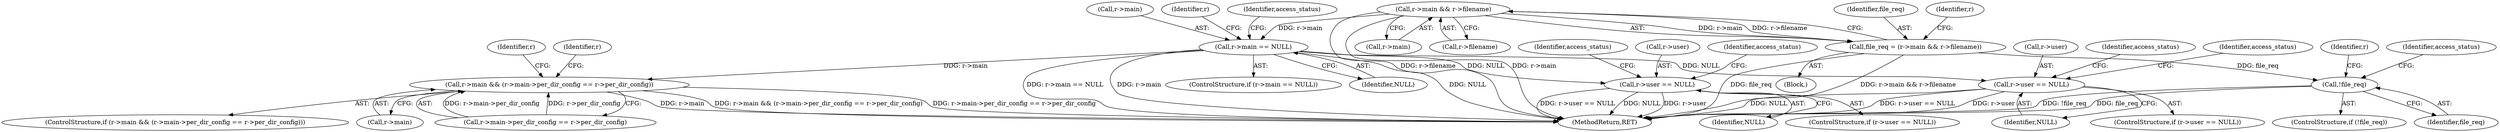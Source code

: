 digraph "0_httpd_cd2b7a26c776b0754fb98426a67804fd48118708@API" {
"1000119" [label="(Call,r->main && r->filename)"];
"1000117" [label="(Call,file_req = (r->main && r->filename))"];
"1000193" [label="(Call,!file_req)"];
"1000315" [label="(Call,r->main == NULL)"];
"1000364" [label="(Call,r->main && (r->main->per_dir_config == r->per_dir_config))"];
"1000462" [label="(Call,r->user == NULL)"];
"1000554" [label="(Call,r->user == NULL)"];
"1000123" [label="(Call,r->filename)"];
"1000469" [label="(Identifier,access_status)"];
"1000554" [label="(Call,r->user == NULL)"];
"1000192" [label="(ControlStructure,if (!file_req))"];
"1000332" [label="(Identifier,r)"];
"1000555" [label="(Call,r->user)"];
"1000561" [label="(Identifier,access_status)"];
"1000193" [label="(Call,!file_req)"];
"1000617" [label="(MethodReturn,RET)"];
"1000115" [label="(Block,)"];
"1000119" [label="(Call,r->main && r->filename)"];
"1000462" [label="(Call,r->user == NULL)"];
"1000400" [label="(Identifier,r)"];
"1000315" [label="(Call,r->main == NULL)"];
"1000558" [label="(Identifier,NULL)"];
"1000319" [label="(Identifier,NULL)"];
"1000380" [label="(Identifier,r)"];
"1000364" [label="(Call,r->main && (r->main->per_dir_config == r->per_dir_config))"];
"1000250" [label="(Identifier,r)"];
"1000553" [label="(ControlStructure,if (r->user == NULL))"];
"1000118" [label="(Identifier,file_req)"];
"1000194" [label="(Identifier,file_req)"];
"1000198" [label="(Identifier,access_status)"];
"1000132" [label="(Identifier,r)"];
"1000117" [label="(Call,file_req = (r->main && r->filename))"];
"1000314" [label="(ControlStructure,if (r->main == NULL))"];
"1000463" [label="(Call,r->user)"];
"1000363" [label="(ControlStructure,if (r->main && (r->main->per_dir_config == r->per_dir_config)))"];
"1000466" [label="(Identifier,NULL)"];
"1000120" [label="(Call,r->main)"];
"1000323" [label="(Identifier,access_status)"];
"1000365" [label="(Call,r->main)"];
"1000461" [label="(ControlStructure,if (r->user == NULL))"];
"1000479" [label="(Identifier,access_status)"];
"1000571" [label="(Identifier,access_status)"];
"1000316" [label="(Call,r->main)"];
"1000368" [label="(Call,r->main->per_dir_config == r->per_dir_config)"];
"1000119" -> "1000117"  [label="AST: "];
"1000119" -> "1000120"  [label="CFG: "];
"1000119" -> "1000123"  [label="CFG: "];
"1000120" -> "1000119"  [label="AST: "];
"1000123" -> "1000119"  [label="AST: "];
"1000117" -> "1000119"  [label="CFG: "];
"1000119" -> "1000617"  [label="DDG: r->filename"];
"1000119" -> "1000617"  [label="DDG: r->main"];
"1000119" -> "1000117"  [label="DDG: r->main"];
"1000119" -> "1000117"  [label="DDG: r->filename"];
"1000119" -> "1000315"  [label="DDG: r->main"];
"1000117" -> "1000115"  [label="AST: "];
"1000118" -> "1000117"  [label="AST: "];
"1000132" -> "1000117"  [label="CFG: "];
"1000117" -> "1000617"  [label="DDG: file_req"];
"1000117" -> "1000617"  [label="DDG: r->main && r->filename"];
"1000117" -> "1000193"  [label="DDG: file_req"];
"1000193" -> "1000192"  [label="AST: "];
"1000193" -> "1000194"  [label="CFG: "];
"1000194" -> "1000193"  [label="AST: "];
"1000198" -> "1000193"  [label="CFG: "];
"1000250" -> "1000193"  [label="CFG: "];
"1000193" -> "1000617"  [label="DDG: file_req"];
"1000193" -> "1000617"  [label="DDG: !file_req"];
"1000315" -> "1000314"  [label="AST: "];
"1000315" -> "1000319"  [label="CFG: "];
"1000316" -> "1000315"  [label="AST: "];
"1000319" -> "1000315"  [label="AST: "];
"1000323" -> "1000315"  [label="CFG: "];
"1000332" -> "1000315"  [label="CFG: "];
"1000315" -> "1000617"  [label="DDG: r->main == NULL"];
"1000315" -> "1000617"  [label="DDG: r->main"];
"1000315" -> "1000617"  [label="DDG: NULL"];
"1000315" -> "1000364"  [label="DDG: r->main"];
"1000315" -> "1000462"  [label="DDG: NULL"];
"1000315" -> "1000554"  [label="DDG: NULL"];
"1000364" -> "1000363"  [label="AST: "];
"1000364" -> "1000365"  [label="CFG: "];
"1000364" -> "1000368"  [label="CFG: "];
"1000365" -> "1000364"  [label="AST: "];
"1000368" -> "1000364"  [label="AST: "];
"1000380" -> "1000364"  [label="CFG: "];
"1000400" -> "1000364"  [label="CFG: "];
"1000364" -> "1000617"  [label="DDG: r->main"];
"1000364" -> "1000617"  [label="DDG: r->main && (r->main->per_dir_config == r->per_dir_config)"];
"1000364" -> "1000617"  [label="DDG: r->main->per_dir_config == r->per_dir_config"];
"1000368" -> "1000364"  [label="DDG: r->main->per_dir_config"];
"1000368" -> "1000364"  [label="DDG: r->per_dir_config"];
"1000462" -> "1000461"  [label="AST: "];
"1000462" -> "1000466"  [label="CFG: "];
"1000463" -> "1000462"  [label="AST: "];
"1000466" -> "1000462"  [label="AST: "];
"1000469" -> "1000462"  [label="CFG: "];
"1000479" -> "1000462"  [label="CFG: "];
"1000462" -> "1000617"  [label="DDG: r->user"];
"1000462" -> "1000617"  [label="DDG: r->user == NULL"];
"1000462" -> "1000617"  [label="DDG: NULL"];
"1000554" -> "1000553"  [label="AST: "];
"1000554" -> "1000558"  [label="CFG: "];
"1000555" -> "1000554"  [label="AST: "];
"1000558" -> "1000554"  [label="AST: "];
"1000561" -> "1000554"  [label="CFG: "];
"1000571" -> "1000554"  [label="CFG: "];
"1000554" -> "1000617"  [label="DDG: r->user == NULL"];
"1000554" -> "1000617"  [label="DDG: r->user"];
"1000554" -> "1000617"  [label="DDG: NULL"];
}
